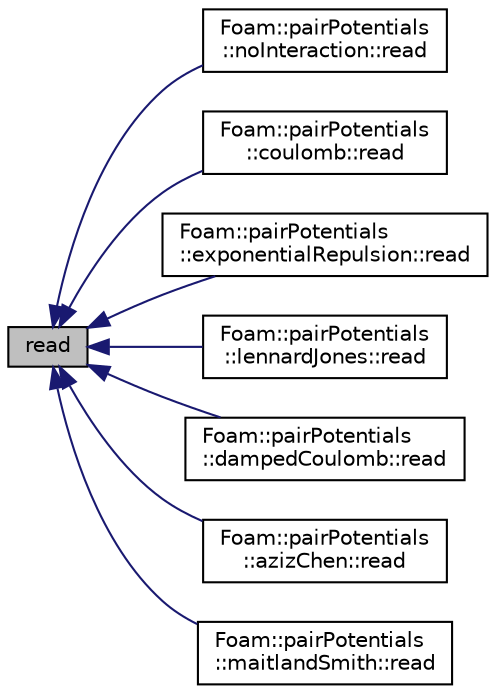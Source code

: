 digraph "read"
{
  bgcolor="transparent";
  edge [fontname="Helvetica",fontsize="10",labelfontname="Helvetica",labelfontsize="10"];
  node [fontname="Helvetica",fontsize="10",shape=record];
  rankdir="LR";
  Node1 [label="read",height=0.2,width=0.4,color="black", fillcolor="grey75", style="filled", fontcolor="black"];
  Node1 -> Node2 [dir="back",color="midnightblue",fontsize="10",style="solid",fontname="Helvetica"];
  Node2 [label="Foam::pairPotentials\l::noInteraction::read",height=0.2,width=0.4,color="black",URL="$a01608.html#a646f6b9e314f4e96310c6291a2be3579",tooltip="Read dictionary. "];
  Node1 -> Node3 [dir="back",color="midnightblue",fontsize="10",style="solid",fontname="Helvetica"];
  Node3 [label="Foam::pairPotentials\l::coulomb::read",height=0.2,width=0.4,color="black",URL="$a00414.html#a646f6b9e314f4e96310c6291a2be3579",tooltip="Read dictionary. "];
  Node1 -> Node4 [dir="back",color="midnightblue",fontsize="10",style="solid",fontname="Helvetica"];
  Node4 [label="Foam::pairPotentials\l::exponentialRepulsion::read",height=0.2,width=0.4,color="black",URL="$a00693.html#a646f6b9e314f4e96310c6291a2be3579",tooltip="Read dictionary. "];
  Node1 -> Node5 [dir="back",color="midnightblue",fontsize="10",style="solid",fontname="Helvetica"];
  Node5 [label="Foam::pairPotentials\l::lennardJones::read",height=0.2,width=0.4,color="black",URL="$a01292.html#a646f6b9e314f4e96310c6291a2be3579",tooltip="Read dictionary. "];
  Node1 -> Node6 [dir="back",color="midnightblue",fontsize="10",style="solid",fontname="Helvetica"];
  Node6 [label="Foam::pairPotentials\l::dampedCoulomb::read",height=0.2,width=0.4,color="black",URL="$a00498.html#a646f6b9e314f4e96310c6291a2be3579",tooltip="Read dictionary. "];
  Node1 -> Node7 [dir="back",color="midnightblue",fontsize="10",style="solid",fontname="Helvetica"];
  Node7 [label="Foam::pairPotentials\l::azizChen::read",height=0.2,width=0.4,color="black",URL="$a00094.html#a646f6b9e314f4e96310c6291a2be3579",tooltip="Read dictionary. "];
  Node1 -> Node8 [dir="back",color="midnightblue",fontsize="10",style="solid",fontname="Helvetica"];
  Node8 [label="Foam::pairPotentials\l::maitlandSmith::read",height=0.2,width=0.4,color="black",URL="$a01395.html#a646f6b9e314f4e96310c6291a2be3579",tooltip="Read dictionary. "];
}
